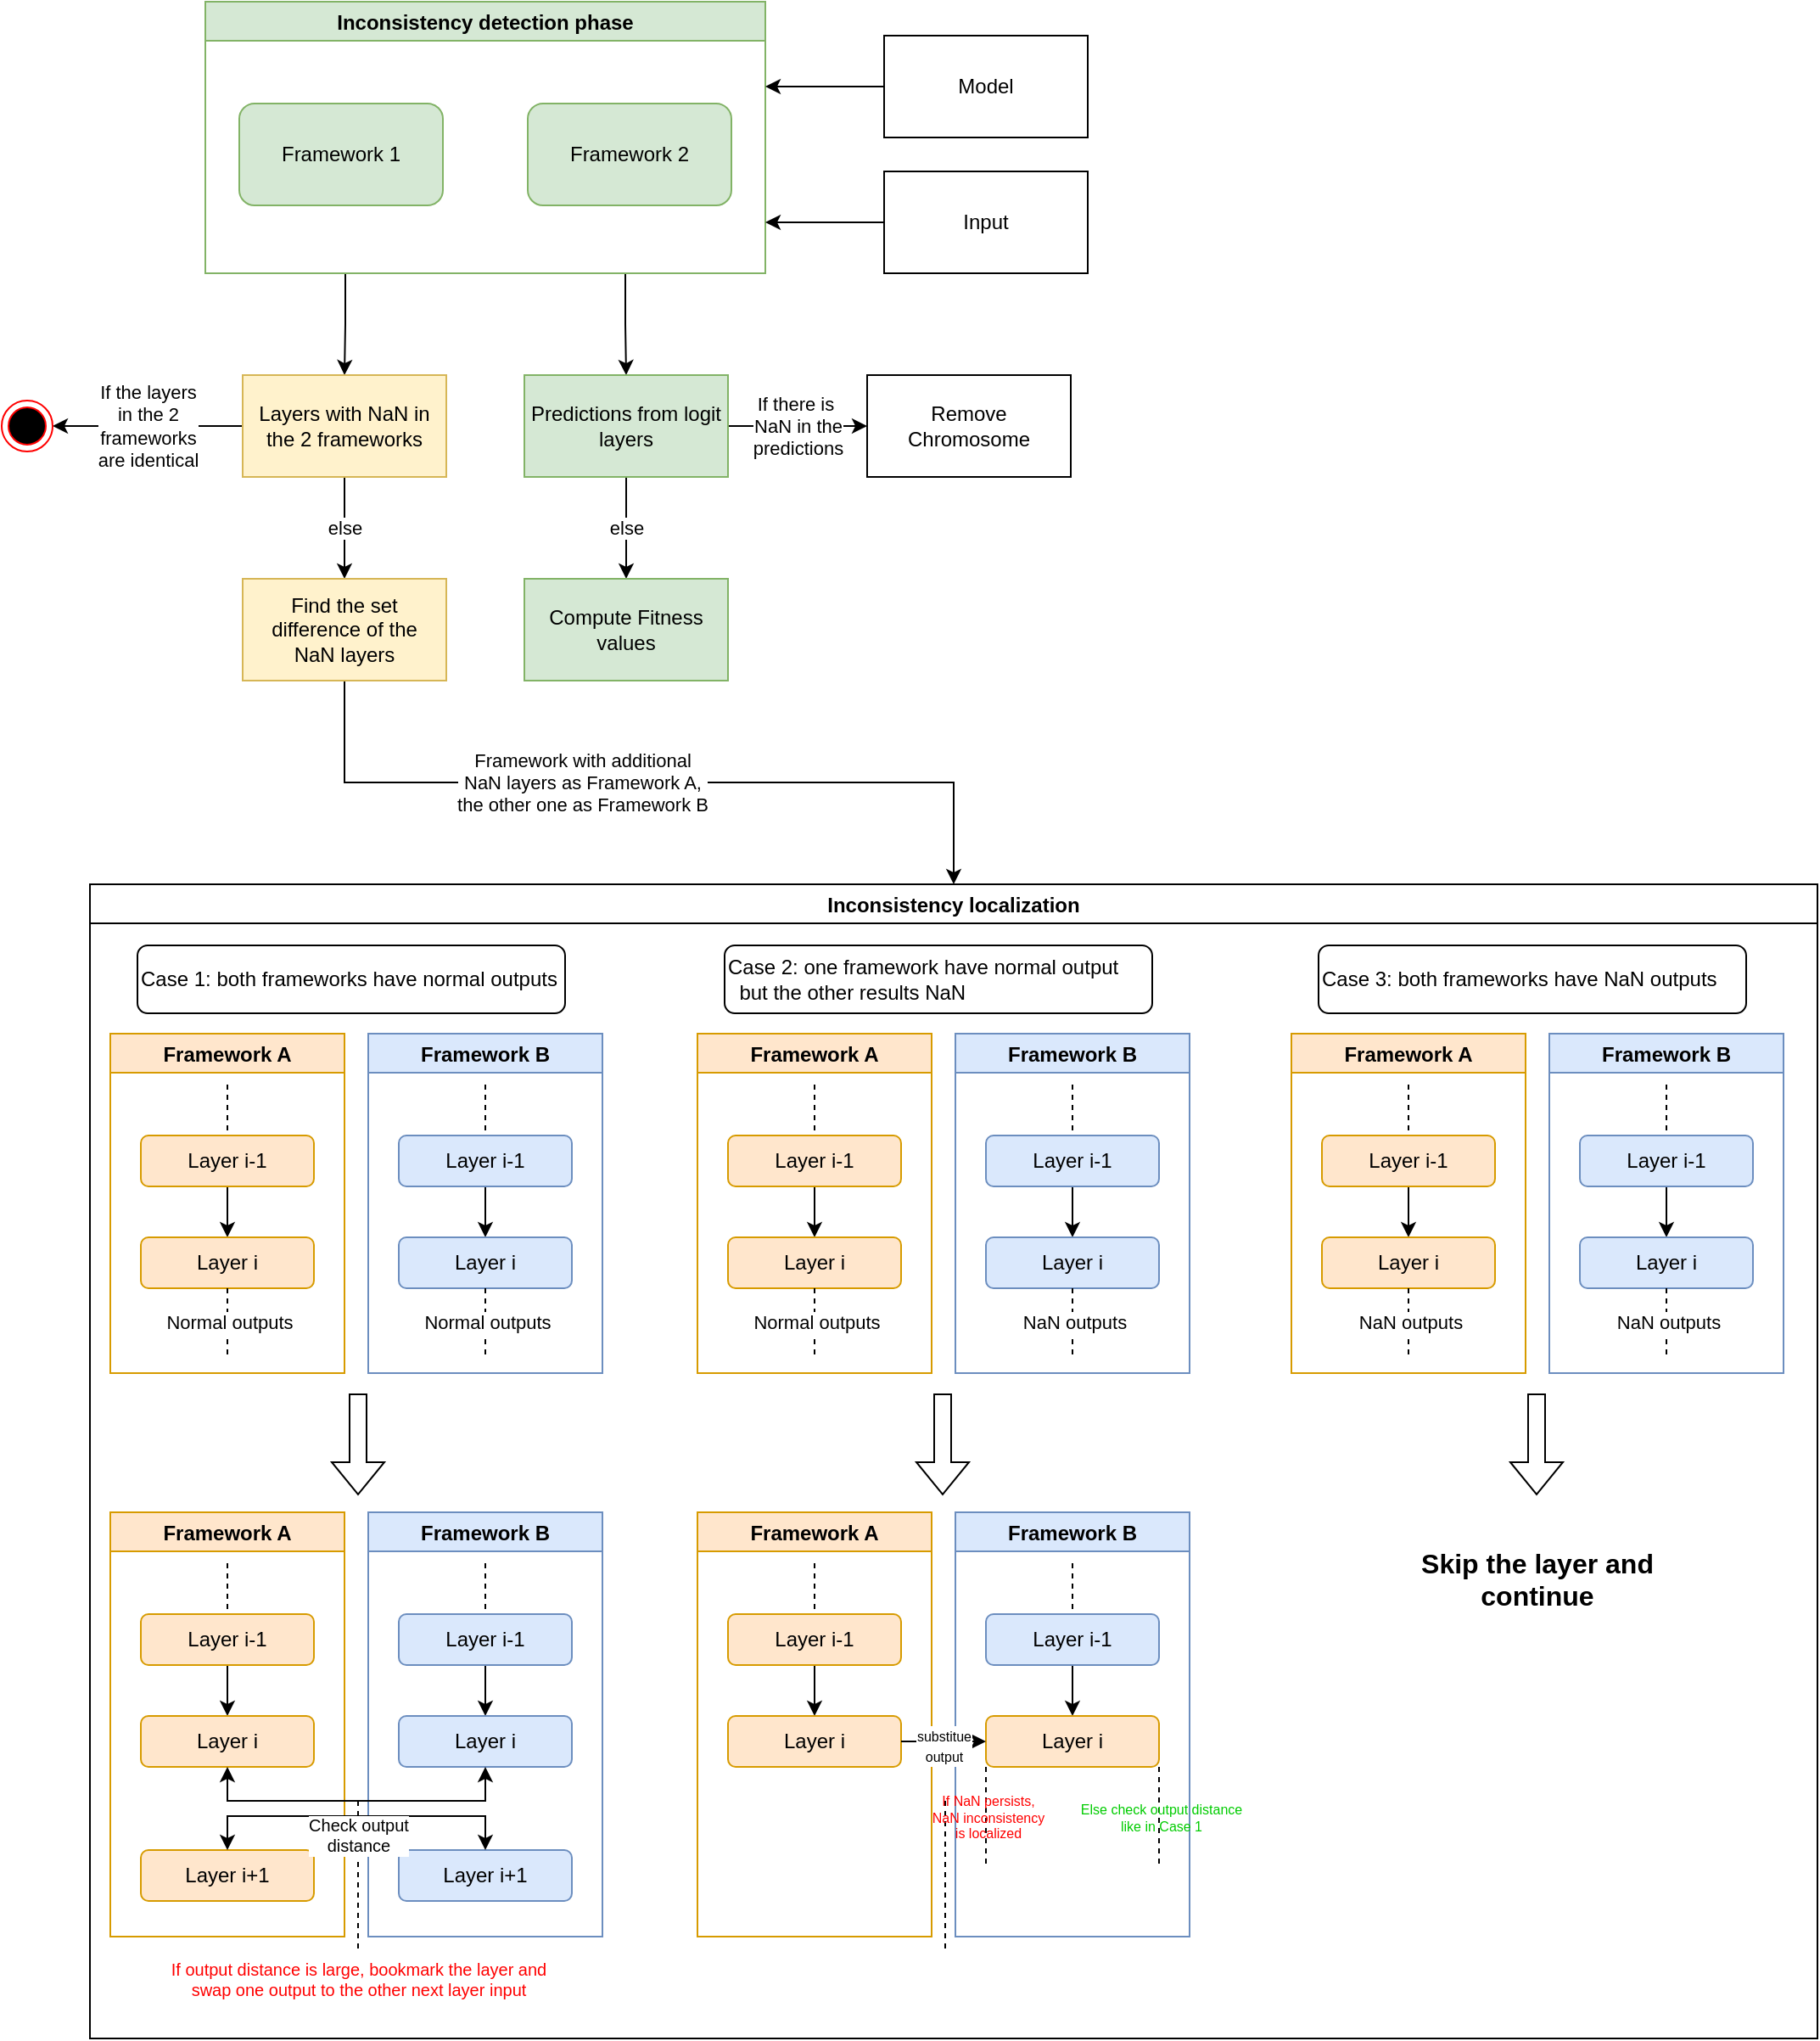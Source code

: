 <mxfile version="17.4.0" type="github">
  <diagram id="KMrJF5xkyydDern5e_y1" name="Page-1">
    <mxGraphModel dx="817" dy="554" grid="1" gridSize="10" guides="1" tooltips="1" connect="1" arrows="1" fold="1" page="1" pageScale="1" pageWidth="827" pageHeight="1169" math="0" shadow="0">
      <root>
        <mxCell id="0" />
        <mxCell id="1" parent="0" />
        <mxCell id="ZWeKVcOg7MyMfSJs-o2y-11" value="Inconsistency localization" style="swimlane;" parent="1" vertex="1">
          <mxGeometry x="72" y="570" width="1018" height="680" as="geometry" />
        </mxCell>
        <mxCell id="ZWeKVcOg7MyMfSJs-o2y-54" value="Framework A" style="swimlane;labelBackgroundColor=none;labelBorderColor=none;fillColor=#ffe6cc;strokeColor=#d79b00;" parent="ZWeKVcOg7MyMfSJs-o2y-11" vertex="1">
          <mxGeometry x="12" y="88" width="138" height="200" as="geometry" />
        </mxCell>
        <mxCell id="ZWeKVcOg7MyMfSJs-o2y-63" style="edgeStyle=orthogonalEdgeStyle;rounded=0;orthogonalLoop=1;jettySize=auto;html=1;entryX=0.5;entryY=0;entryDx=0;entryDy=0;endArrow=none;endFill=0;dashed=1;" parent="ZWeKVcOg7MyMfSJs-o2y-54" target="ZWeKVcOg7MyMfSJs-o2y-58" edge="1">
          <mxGeometry relative="1" as="geometry">
            <mxPoint x="69" y="30" as="sourcePoint" />
          </mxGeometry>
        </mxCell>
        <mxCell id="ZWeKVcOg7MyMfSJs-o2y-65" style="edgeStyle=orthogonalEdgeStyle;rounded=0;orthogonalLoop=1;jettySize=auto;html=1;endArrow=classic;endFill=1;" parent="ZWeKVcOg7MyMfSJs-o2y-54" source="ZWeKVcOg7MyMfSJs-o2y-58" target="ZWeKVcOg7MyMfSJs-o2y-59" edge="1">
          <mxGeometry relative="1" as="geometry" />
        </mxCell>
        <mxCell id="ZWeKVcOg7MyMfSJs-o2y-58" value="Layer i-1" style="rounded=1;whiteSpace=wrap;html=1;labelBackgroundColor=none;labelBorderColor=none;fillColor=#ffe6cc;strokeColor=#d79b00;" parent="ZWeKVcOg7MyMfSJs-o2y-54" vertex="1">
          <mxGeometry x="18" y="60" width="102" height="30" as="geometry" />
        </mxCell>
        <mxCell id="ZWeKVcOg7MyMfSJs-o2y-59" value="Layer i" style="rounded=1;whiteSpace=wrap;html=1;labelBackgroundColor=none;labelBorderColor=none;fillColor=#ffe6cc;strokeColor=#d79b00;" parent="ZWeKVcOg7MyMfSJs-o2y-54" vertex="1">
          <mxGeometry x="18" y="120" width="102" height="30" as="geometry" />
        </mxCell>
        <mxCell id="ZWeKVcOg7MyMfSJs-o2y-94" value="" style="shape=flexArrow;endArrow=classic;html=1;rounded=0;fontSize=10;" parent="ZWeKVcOg7MyMfSJs-o2y-11" edge="1">
          <mxGeometry width="50" height="50" relative="1" as="geometry">
            <mxPoint x="158" y="300" as="sourcePoint" />
            <mxPoint x="158" y="360" as="targetPoint" />
          </mxGeometry>
        </mxCell>
        <mxCell id="n7mDoR5MaPQhv6rX2TrS-33" value="Framework B" style="swimlane;labelBackgroundColor=none;labelBorderColor=none;fillColor=#dae8fc;strokeColor=#6c8ebf;" vertex="1" parent="ZWeKVcOg7MyMfSJs-o2y-11">
          <mxGeometry x="164" y="88" width="138" height="200" as="geometry" />
        </mxCell>
        <mxCell id="n7mDoR5MaPQhv6rX2TrS-34" style="edgeStyle=orthogonalEdgeStyle;rounded=0;orthogonalLoop=1;jettySize=auto;html=1;entryX=0.5;entryY=0;entryDx=0;entryDy=0;endArrow=none;endFill=0;dashed=1;" edge="1" parent="n7mDoR5MaPQhv6rX2TrS-33" target="n7mDoR5MaPQhv6rX2TrS-36">
          <mxGeometry relative="1" as="geometry">
            <mxPoint x="69" y="30" as="sourcePoint" />
          </mxGeometry>
        </mxCell>
        <mxCell id="n7mDoR5MaPQhv6rX2TrS-35" style="edgeStyle=orthogonalEdgeStyle;rounded=0;orthogonalLoop=1;jettySize=auto;html=1;endArrow=classic;endFill=1;" edge="1" parent="n7mDoR5MaPQhv6rX2TrS-33" source="n7mDoR5MaPQhv6rX2TrS-36" target="n7mDoR5MaPQhv6rX2TrS-37">
          <mxGeometry relative="1" as="geometry" />
        </mxCell>
        <mxCell id="n7mDoR5MaPQhv6rX2TrS-36" value="Layer i-1" style="rounded=1;whiteSpace=wrap;html=1;labelBackgroundColor=none;labelBorderColor=none;fillColor=#dae8fc;strokeColor=#6c8ebf;" vertex="1" parent="n7mDoR5MaPQhv6rX2TrS-33">
          <mxGeometry x="18" y="60" width="102" height="30" as="geometry" />
        </mxCell>
        <mxCell id="n7mDoR5MaPQhv6rX2TrS-37" value="Layer i" style="rounded=1;whiteSpace=wrap;html=1;labelBackgroundColor=none;labelBorderColor=none;fillColor=#dae8fc;strokeColor=#6c8ebf;" vertex="1" parent="n7mDoR5MaPQhv6rX2TrS-33">
          <mxGeometry x="18" y="120" width="102" height="30" as="geometry" />
        </mxCell>
        <mxCell id="n7mDoR5MaPQhv6rX2TrS-39" value="Case 1: both frameworks have normal outputs&amp;nbsp;" style="rounded=1;whiteSpace=wrap;html=1;align=left;" vertex="1" parent="ZWeKVcOg7MyMfSJs-o2y-11">
          <mxGeometry x="28" y="36" width="252" height="40" as="geometry" />
        </mxCell>
        <mxCell id="n7mDoR5MaPQhv6rX2TrS-68" value="Framework A" style="swimlane;labelBackgroundColor=none;labelBorderColor=none;fillColor=#ffe6cc;strokeColor=#d79b00;" vertex="1" parent="ZWeKVcOg7MyMfSJs-o2y-11">
          <mxGeometry x="12" y="370" width="138" height="250" as="geometry" />
        </mxCell>
        <mxCell id="n7mDoR5MaPQhv6rX2TrS-69" style="edgeStyle=orthogonalEdgeStyle;rounded=0;orthogonalLoop=1;jettySize=auto;html=1;entryX=0.5;entryY=0;entryDx=0;entryDy=0;endArrow=none;endFill=0;dashed=1;" edge="1" parent="n7mDoR5MaPQhv6rX2TrS-68" target="n7mDoR5MaPQhv6rX2TrS-71">
          <mxGeometry relative="1" as="geometry">
            <mxPoint x="69" y="30" as="sourcePoint" />
          </mxGeometry>
        </mxCell>
        <mxCell id="n7mDoR5MaPQhv6rX2TrS-70" style="edgeStyle=orthogonalEdgeStyle;rounded=0;orthogonalLoop=1;jettySize=auto;html=1;endArrow=classic;endFill=1;" edge="1" parent="n7mDoR5MaPQhv6rX2TrS-68" source="n7mDoR5MaPQhv6rX2TrS-71" target="n7mDoR5MaPQhv6rX2TrS-72">
          <mxGeometry relative="1" as="geometry" />
        </mxCell>
        <mxCell id="n7mDoR5MaPQhv6rX2TrS-71" value="Layer i-1" style="rounded=1;whiteSpace=wrap;html=1;labelBackgroundColor=none;labelBorderColor=none;fillColor=#ffe6cc;strokeColor=#d79b00;" vertex="1" parent="n7mDoR5MaPQhv6rX2TrS-68">
          <mxGeometry x="18" y="60" width="102" height="30" as="geometry" />
        </mxCell>
        <mxCell id="n7mDoR5MaPQhv6rX2TrS-72" value="Layer i" style="rounded=1;whiteSpace=wrap;html=1;labelBackgroundColor=none;labelBorderColor=none;fillColor=#ffe6cc;strokeColor=#d79b00;" vertex="1" parent="n7mDoR5MaPQhv6rX2TrS-68">
          <mxGeometry x="18" y="120" width="102" height="30" as="geometry" />
        </mxCell>
        <mxCell id="n7mDoR5MaPQhv6rX2TrS-94" value="Layer i+1" style="rounded=1;whiteSpace=wrap;html=1;labelBackgroundColor=none;labelBorderColor=none;fillColor=#ffe6cc;strokeColor=#d79b00;" vertex="1" parent="n7mDoR5MaPQhv6rX2TrS-68">
          <mxGeometry x="18" y="199" width="102" height="30" as="geometry" />
        </mxCell>
        <mxCell id="n7mDoR5MaPQhv6rX2TrS-73" value="Framework B" style="swimlane;labelBackgroundColor=none;labelBorderColor=none;fillColor=#dae8fc;strokeColor=#6c8ebf;" vertex="1" parent="ZWeKVcOg7MyMfSJs-o2y-11">
          <mxGeometry x="164" y="370" width="138" height="250" as="geometry" />
        </mxCell>
        <mxCell id="n7mDoR5MaPQhv6rX2TrS-74" style="edgeStyle=orthogonalEdgeStyle;rounded=0;orthogonalLoop=1;jettySize=auto;html=1;entryX=0.5;entryY=0;entryDx=0;entryDy=0;endArrow=none;endFill=0;dashed=1;" edge="1" parent="n7mDoR5MaPQhv6rX2TrS-73" target="n7mDoR5MaPQhv6rX2TrS-76">
          <mxGeometry relative="1" as="geometry">
            <mxPoint x="69" y="30" as="sourcePoint" />
          </mxGeometry>
        </mxCell>
        <mxCell id="n7mDoR5MaPQhv6rX2TrS-75" style="edgeStyle=orthogonalEdgeStyle;rounded=0;orthogonalLoop=1;jettySize=auto;html=1;endArrow=classic;endFill=1;" edge="1" parent="n7mDoR5MaPQhv6rX2TrS-73" source="n7mDoR5MaPQhv6rX2TrS-76" target="n7mDoR5MaPQhv6rX2TrS-77">
          <mxGeometry relative="1" as="geometry" />
        </mxCell>
        <mxCell id="n7mDoR5MaPQhv6rX2TrS-76" value="Layer i-1" style="rounded=1;whiteSpace=wrap;html=1;labelBackgroundColor=none;labelBorderColor=none;fillColor=#dae8fc;strokeColor=#6c8ebf;" vertex="1" parent="n7mDoR5MaPQhv6rX2TrS-73">
          <mxGeometry x="18" y="60" width="102" height="30" as="geometry" />
        </mxCell>
        <mxCell id="n7mDoR5MaPQhv6rX2TrS-77" value="Layer i" style="rounded=1;whiteSpace=wrap;html=1;labelBackgroundColor=none;labelBorderColor=none;fillColor=#dae8fc;strokeColor=#6c8ebf;" vertex="1" parent="n7mDoR5MaPQhv6rX2TrS-73">
          <mxGeometry x="18" y="120" width="102" height="30" as="geometry" />
        </mxCell>
        <mxCell id="n7mDoR5MaPQhv6rX2TrS-87" value="Layer i+1" style="rounded=1;whiteSpace=wrap;html=1;labelBackgroundColor=none;labelBorderColor=none;fillColor=#dae8fc;strokeColor=#6c8ebf;" vertex="1" parent="n7mDoR5MaPQhv6rX2TrS-73">
          <mxGeometry x="18" y="199" width="102" height="30" as="geometry" />
        </mxCell>
        <mxCell id="n7mDoR5MaPQhv6rX2TrS-81" style="edgeStyle=orthogonalEdgeStyle;rounded=0;orthogonalLoop=1;jettySize=auto;html=1;exitX=0.5;exitY=1;exitDx=0;exitDy=0;entryX=0.5;entryY=1;entryDx=0;entryDy=0;labelBackgroundColor=none;fontSize=9;startArrow=classic;startFill=1;" edge="1" parent="ZWeKVcOg7MyMfSJs-o2y-11" source="n7mDoR5MaPQhv6rX2TrS-72" target="n7mDoR5MaPQhv6rX2TrS-77">
          <mxGeometry relative="1" as="geometry" />
        </mxCell>
        <mxCell id="n7mDoR5MaPQhv6rX2TrS-85" value="&lt;font color=&quot;#ff0000&quot;&gt;If output distance is large, bookmark the layer and&lt;br&gt;swap one output to the other next layer input&lt;/font&gt;" style="text;html=1;strokeColor=none;fillColor=none;align=center;verticalAlign=middle;whiteSpace=wrap;rounded=0;fontSize=10;" vertex="1" parent="ZWeKVcOg7MyMfSJs-o2y-11">
          <mxGeometry x="41.5" y="630" width="233" height="30" as="geometry" />
        </mxCell>
        <mxCell id="n7mDoR5MaPQhv6rX2TrS-95" style="edgeStyle=orthogonalEdgeStyle;rounded=0;orthogonalLoop=1;jettySize=auto;html=1;exitX=0.5;exitY=0;exitDx=0;exitDy=0;entryX=0.5;entryY=0;entryDx=0;entryDy=0;labelBackgroundColor=none;fontSize=10;fontColor=#FF0000;startArrow=classic;startFill=1;endArrow=classic;endFill=1;" edge="1" parent="ZWeKVcOg7MyMfSJs-o2y-11" source="n7mDoR5MaPQhv6rX2TrS-94" target="n7mDoR5MaPQhv6rX2TrS-87">
          <mxGeometry relative="1" as="geometry" />
        </mxCell>
        <mxCell id="n7mDoR5MaPQhv6rX2TrS-96" value="Framework A" style="swimlane;labelBackgroundColor=none;labelBorderColor=none;fillColor=#ffe6cc;strokeColor=#d79b00;" vertex="1" parent="ZWeKVcOg7MyMfSJs-o2y-11">
          <mxGeometry x="358" y="88" width="138" height="200" as="geometry" />
        </mxCell>
        <mxCell id="n7mDoR5MaPQhv6rX2TrS-97" style="edgeStyle=orthogonalEdgeStyle;rounded=0;orthogonalLoop=1;jettySize=auto;html=1;entryX=0.5;entryY=0;entryDx=0;entryDy=0;endArrow=none;endFill=0;dashed=1;" edge="1" parent="n7mDoR5MaPQhv6rX2TrS-96" target="n7mDoR5MaPQhv6rX2TrS-99">
          <mxGeometry relative="1" as="geometry">
            <mxPoint x="69" y="30" as="sourcePoint" />
          </mxGeometry>
        </mxCell>
        <mxCell id="n7mDoR5MaPQhv6rX2TrS-98" style="edgeStyle=orthogonalEdgeStyle;rounded=0;orthogonalLoop=1;jettySize=auto;html=1;endArrow=classic;endFill=1;" edge="1" parent="n7mDoR5MaPQhv6rX2TrS-96" source="n7mDoR5MaPQhv6rX2TrS-99" target="n7mDoR5MaPQhv6rX2TrS-100">
          <mxGeometry relative="1" as="geometry" />
        </mxCell>
        <mxCell id="n7mDoR5MaPQhv6rX2TrS-99" value="Layer i-1" style="rounded=1;whiteSpace=wrap;html=1;labelBackgroundColor=none;labelBorderColor=none;fillColor=#ffe6cc;strokeColor=#d79b00;" vertex="1" parent="n7mDoR5MaPQhv6rX2TrS-96">
          <mxGeometry x="18" y="60" width="102" height="30" as="geometry" />
        </mxCell>
        <mxCell id="n7mDoR5MaPQhv6rX2TrS-100" value="Layer i" style="rounded=1;whiteSpace=wrap;html=1;labelBackgroundColor=none;labelBorderColor=none;fillColor=#ffe6cc;strokeColor=#d79b00;" vertex="1" parent="n7mDoR5MaPQhv6rX2TrS-96">
          <mxGeometry x="18" y="120" width="102" height="30" as="geometry" />
        </mxCell>
        <mxCell id="n7mDoR5MaPQhv6rX2TrS-102" value="Framework B" style="swimlane;labelBackgroundColor=none;labelBorderColor=none;fillColor=#dae8fc;strokeColor=#6c8ebf;" vertex="1" parent="ZWeKVcOg7MyMfSJs-o2y-11">
          <mxGeometry x="510" y="88" width="138" height="200" as="geometry" />
        </mxCell>
        <mxCell id="n7mDoR5MaPQhv6rX2TrS-103" style="edgeStyle=orthogonalEdgeStyle;rounded=0;orthogonalLoop=1;jettySize=auto;html=1;entryX=0.5;entryY=0;entryDx=0;entryDy=0;endArrow=none;endFill=0;dashed=1;" edge="1" parent="n7mDoR5MaPQhv6rX2TrS-102" target="n7mDoR5MaPQhv6rX2TrS-105">
          <mxGeometry relative="1" as="geometry">
            <mxPoint x="69" y="30" as="sourcePoint" />
          </mxGeometry>
        </mxCell>
        <mxCell id="n7mDoR5MaPQhv6rX2TrS-104" style="edgeStyle=orthogonalEdgeStyle;rounded=0;orthogonalLoop=1;jettySize=auto;html=1;endArrow=classic;endFill=1;" edge="1" parent="n7mDoR5MaPQhv6rX2TrS-102" source="n7mDoR5MaPQhv6rX2TrS-105" target="n7mDoR5MaPQhv6rX2TrS-106">
          <mxGeometry relative="1" as="geometry" />
        </mxCell>
        <mxCell id="n7mDoR5MaPQhv6rX2TrS-105" value="Layer i-1" style="rounded=1;whiteSpace=wrap;html=1;labelBackgroundColor=none;labelBorderColor=none;fillColor=#dae8fc;strokeColor=#6c8ebf;" vertex="1" parent="n7mDoR5MaPQhv6rX2TrS-102">
          <mxGeometry x="18" y="60" width="102" height="30" as="geometry" />
        </mxCell>
        <mxCell id="n7mDoR5MaPQhv6rX2TrS-106" value="Layer i" style="rounded=1;whiteSpace=wrap;html=1;labelBackgroundColor=none;labelBorderColor=none;fillColor=#dae8fc;strokeColor=#6c8ebf;" vertex="1" parent="n7mDoR5MaPQhv6rX2TrS-102">
          <mxGeometry x="18" y="120" width="102" height="30" as="geometry" />
        </mxCell>
        <mxCell id="n7mDoR5MaPQhv6rX2TrS-107" value="Case 2: one framework have normal output &lt;span style=&quot;white-space: pre&quot;&gt;	&lt;br/&gt;&lt;/span&gt;&lt;span style=&quot;white-space: pre&quot;&gt;	&lt;span style=&quot;white-space: pre&quot;&gt;	&lt;/span&gt;&lt;/span&gt;but the other results NaN" style="rounded=1;whiteSpace=wrap;html=1;align=left;" vertex="1" parent="ZWeKVcOg7MyMfSJs-o2y-11">
          <mxGeometry x="374" y="36" width="252" height="40" as="geometry" />
        </mxCell>
        <mxCell id="n7mDoR5MaPQhv6rX2TrS-108" value="Framework A" style="swimlane;labelBackgroundColor=none;labelBorderColor=none;fillColor=#ffe6cc;strokeColor=#d79b00;" vertex="1" parent="ZWeKVcOg7MyMfSJs-o2y-11">
          <mxGeometry x="358" y="370" width="138" height="250" as="geometry" />
        </mxCell>
        <mxCell id="n7mDoR5MaPQhv6rX2TrS-109" style="edgeStyle=orthogonalEdgeStyle;rounded=0;orthogonalLoop=1;jettySize=auto;html=1;entryX=0.5;entryY=0;entryDx=0;entryDy=0;endArrow=none;endFill=0;dashed=1;" edge="1" parent="n7mDoR5MaPQhv6rX2TrS-108" target="n7mDoR5MaPQhv6rX2TrS-111">
          <mxGeometry relative="1" as="geometry">
            <mxPoint x="69" y="30" as="sourcePoint" />
          </mxGeometry>
        </mxCell>
        <mxCell id="n7mDoR5MaPQhv6rX2TrS-110" style="edgeStyle=orthogonalEdgeStyle;rounded=0;orthogonalLoop=1;jettySize=auto;html=1;endArrow=classic;endFill=1;" edge="1" parent="n7mDoR5MaPQhv6rX2TrS-108" source="n7mDoR5MaPQhv6rX2TrS-111" target="n7mDoR5MaPQhv6rX2TrS-112">
          <mxGeometry relative="1" as="geometry" />
        </mxCell>
        <mxCell id="n7mDoR5MaPQhv6rX2TrS-111" value="Layer i-1" style="rounded=1;whiteSpace=wrap;html=1;labelBackgroundColor=none;labelBorderColor=none;fillColor=#ffe6cc;strokeColor=#d79b00;" vertex="1" parent="n7mDoR5MaPQhv6rX2TrS-108">
          <mxGeometry x="18" y="60" width="102" height="30" as="geometry" />
        </mxCell>
        <mxCell id="n7mDoR5MaPQhv6rX2TrS-112" value="Layer i" style="rounded=1;whiteSpace=wrap;html=1;labelBackgroundColor=none;labelBorderColor=none;fillColor=#ffe6cc;strokeColor=#d79b00;" vertex="1" parent="n7mDoR5MaPQhv6rX2TrS-108">
          <mxGeometry x="18" y="120" width="102" height="30" as="geometry" />
        </mxCell>
        <mxCell id="n7mDoR5MaPQhv6rX2TrS-114" value="Framework B" style="swimlane;labelBackgroundColor=none;labelBorderColor=none;fillColor=#dae8fc;strokeColor=#6c8ebf;" vertex="1" parent="ZWeKVcOg7MyMfSJs-o2y-11">
          <mxGeometry x="510" y="370" width="138" height="250" as="geometry" />
        </mxCell>
        <mxCell id="n7mDoR5MaPQhv6rX2TrS-115" style="edgeStyle=orthogonalEdgeStyle;rounded=0;orthogonalLoop=1;jettySize=auto;html=1;entryX=0.5;entryY=0;entryDx=0;entryDy=0;endArrow=none;endFill=0;dashed=1;" edge="1" parent="n7mDoR5MaPQhv6rX2TrS-114" target="n7mDoR5MaPQhv6rX2TrS-117">
          <mxGeometry relative="1" as="geometry">
            <mxPoint x="69" y="30" as="sourcePoint" />
          </mxGeometry>
        </mxCell>
        <mxCell id="n7mDoR5MaPQhv6rX2TrS-116" style="edgeStyle=orthogonalEdgeStyle;rounded=0;orthogonalLoop=1;jettySize=auto;html=1;endArrow=classic;endFill=1;" edge="1" parent="n7mDoR5MaPQhv6rX2TrS-114" source="n7mDoR5MaPQhv6rX2TrS-117" target="n7mDoR5MaPQhv6rX2TrS-118">
          <mxGeometry relative="1" as="geometry" />
        </mxCell>
        <mxCell id="n7mDoR5MaPQhv6rX2TrS-117" value="Layer i-1" style="rounded=1;whiteSpace=wrap;html=1;labelBackgroundColor=none;labelBorderColor=none;fillColor=#dae8fc;strokeColor=#6c8ebf;" vertex="1" parent="n7mDoR5MaPQhv6rX2TrS-114">
          <mxGeometry x="18" y="60" width="102" height="30" as="geometry" />
        </mxCell>
        <mxCell id="n7mDoR5MaPQhv6rX2TrS-118" value="Layer i" style="rounded=1;whiteSpace=wrap;html=1;labelBackgroundColor=none;labelBorderColor=none;fillColor=#ffe6cc;strokeColor=#d79b00;" vertex="1" parent="n7mDoR5MaPQhv6rX2TrS-114">
          <mxGeometry x="18" y="120" width="102" height="30" as="geometry" />
        </mxCell>
        <mxCell id="n7mDoR5MaPQhv6rX2TrS-127" style="edgeStyle=orthogonalEdgeStyle;rounded=0;orthogonalLoop=1;jettySize=auto;html=1;labelBackgroundColor=none;fontSize=10;fontColor=#FF0000;startArrow=classic;startFill=1;endArrow=none;endFill=0;" edge="1" parent="ZWeKVcOg7MyMfSJs-o2y-11" source="n7mDoR5MaPQhv6rX2TrS-118" target="n7mDoR5MaPQhv6rX2TrS-112">
          <mxGeometry relative="1" as="geometry" />
        </mxCell>
        <mxCell id="n7mDoR5MaPQhv6rX2TrS-128" value="&lt;font color=&quot;#000000&quot; style=&quot;font-size: 8px&quot;&gt;substitue&lt;br&gt;output&lt;/font&gt;" style="edgeLabel;html=1;align=center;verticalAlign=middle;resizable=0;points=[];fontSize=10;fontColor=#FF0000;" vertex="1" connectable="0" parent="n7mDoR5MaPQhv6rX2TrS-127">
          <mxGeometry y="2" relative="1" as="geometry">
            <mxPoint as="offset" />
          </mxGeometry>
        </mxCell>
        <mxCell id="n7mDoR5MaPQhv6rX2TrS-132" value="" style="shape=flexArrow;endArrow=classic;html=1;rounded=0;fontSize=10;" edge="1" parent="ZWeKVcOg7MyMfSJs-o2y-11">
          <mxGeometry width="50" height="50" relative="1" as="geometry">
            <mxPoint x="502.5" y="300" as="sourcePoint" />
            <mxPoint x="502.5" y="360" as="targetPoint" />
          </mxGeometry>
        </mxCell>
        <mxCell id="n7mDoR5MaPQhv6rX2TrS-133" value="Framework A" style="swimlane;labelBackgroundColor=none;labelBorderColor=none;fillColor=#ffe6cc;strokeColor=#d79b00;" vertex="1" parent="ZWeKVcOg7MyMfSJs-o2y-11">
          <mxGeometry x="708" y="88" width="138" height="200" as="geometry" />
        </mxCell>
        <mxCell id="n7mDoR5MaPQhv6rX2TrS-134" style="edgeStyle=orthogonalEdgeStyle;rounded=0;orthogonalLoop=1;jettySize=auto;html=1;entryX=0.5;entryY=0;entryDx=0;entryDy=0;endArrow=none;endFill=0;dashed=1;" edge="1" parent="n7mDoR5MaPQhv6rX2TrS-133" target="n7mDoR5MaPQhv6rX2TrS-136">
          <mxGeometry relative="1" as="geometry">
            <mxPoint x="69" y="30" as="sourcePoint" />
          </mxGeometry>
        </mxCell>
        <mxCell id="n7mDoR5MaPQhv6rX2TrS-135" style="edgeStyle=orthogonalEdgeStyle;rounded=0;orthogonalLoop=1;jettySize=auto;html=1;endArrow=classic;endFill=1;" edge="1" parent="n7mDoR5MaPQhv6rX2TrS-133" source="n7mDoR5MaPQhv6rX2TrS-136" target="n7mDoR5MaPQhv6rX2TrS-137">
          <mxGeometry relative="1" as="geometry" />
        </mxCell>
        <mxCell id="n7mDoR5MaPQhv6rX2TrS-136" value="Layer i-1" style="rounded=1;whiteSpace=wrap;html=1;labelBackgroundColor=none;labelBorderColor=none;fillColor=#ffe6cc;strokeColor=#d79b00;" vertex="1" parent="n7mDoR5MaPQhv6rX2TrS-133">
          <mxGeometry x="18" y="60" width="102" height="30" as="geometry" />
        </mxCell>
        <mxCell id="n7mDoR5MaPQhv6rX2TrS-137" value="Layer i" style="rounded=1;whiteSpace=wrap;html=1;labelBackgroundColor=none;labelBorderColor=none;fillColor=#ffe6cc;strokeColor=#d79b00;" vertex="1" parent="n7mDoR5MaPQhv6rX2TrS-133">
          <mxGeometry x="18" y="120" width="102" height="30" as="geometry" />
        </mxCell>
        <mxCell id="n7mDoR5MaPQhv6rX2TrS-138" value="Framework B" style="swimlane;labelBackgroundColor=none;labelBorderColor=none;fillColor=#dae8fc;strokeColor=#6c8ebf;" vertex="1" parent="ZWeKVcOg7MyMfSJs-o2y-11">
          <mxGeometry x="860" y="88" width="138" height="200" as="geometry" />
        </mxCell>
        <mxCell id="n7mDoR5MaPQhv6rX2TrS-139" style="edgeStyle=orthogonalEdgeStyle;rounded=0;orthogonalLoop=1;jettySize=auto;html=1;entryX=0.5;entryY=0;entryDx=0;entryDy=0;endArrow=none;endFill=0;dashed=1;" edge="1" parent="n7mDoR5MaPQhv6rX2TrS-138" target="n7mDoR5MaPQhv6rX2TrS-141">
          <mxGeometry relative="1" as="geometry">
            <mxPoint x="69" y="30" as="sourcePoint" />
          </mxGeometry>
        </mxCell>
        <mxCell id="n7mDoR5MaPQhv6rX2TrS-140" style="edgeStyle=orthogonalEdgeStyle;rounded=0;orthogonalLoop=1;jettySize=auto;html=1;endArrow=classic;endFill=1;" edge="1" parent="n7mDoR5MaPQhv6rX2TrS-138" source="n7mDoR5MaPQhv6rX2TrS-141" target="n7mDoR5MaPQhv6rX2TrS-142">
          <mxGeometry relative="1" as="geometry" />
        </mxCell>
        <mxCell id="n7mDoR5MaPQhv6rX2TrS-141" value="Layer i-1" style="rounded=1;whiteSpace=wrap;html=1;labelBackgroundColor=none;labelBorderColor=none;fillColor=#dae8fc;strokeColor=#6c8ebf;" vertex="1" parent="n7mDoR5MaPQhv6rX2TrS-138">
          <mxGeometry x="18" y="60" width="102" height="30" as="geometry" />
        </mxCell>
        <mxCell id="n7mDoR5MaPQhv6rX2TrS-142" value="Layer i" style="rounded=1;whiteSpace=wrap;html=1;labelBackgroundColor=none;labelBorderColor=none;fillColor=#dae8fc;strokeColor=#6c8ebf;" vertex="1" parent="n7mDoR5MaPQhv6rX2TrS-138">
          <mxGeometry x="18" y="120" width="102" height="30" as="geometry" />
        </mxCell>
        <mxCell id="n7mDoR5MaPQhv6rX2TrS-143" value="Case 3: both frameworks have NaN outputs" style="rounded=1;whiteSpace=wrap;html=1;align=left;" vertex="1" parent="ZWeKVcOg7MyMfSJs-o2y-11">
          <mxGeometry x="724" y="36" width="252" height="40" as="geometry" />
        </mxCell>
        <mxCell id="n7mDoR5MaPQhv6rX2TrS-154" style="edgeStyle=orthogonalEdgeStyle;rounded=0;orthogonalLoop=1;jettySize=auto;html=1;labelBackgroundColor=none;fontSize=10;fontColor=#FF0000;startArrow=classic;startFill=1;endArrow=none;endFill=0;" edge="1" parent="ZWeKVcOg7MyMfSJs-o2y-11" source="n7mDoR5MaPQhv6rX2TrS-153">
          <mxGeometry relative="1" as="geometry">
            <mxPoint x="828" y="505" as="targetPoint" />
          </mxGeometry>
        </mxCell>
        <mxCell id="n7mDoR5MaPQhv6rX2TrS-155" value="&lt;font color=&quot;#000000&quot; style=&quot;font-size: 8px&quot;&gt;substitue&lt;br&gt;output&lt;/font&gt;" style="edgeLabel;html=1;align=center;verticalAlign=middle;resizable=0;points=[];fontSize=10;fontColor=#FF0000;" vertex="1" connectable="0" parent="n7mDoR5MaPQhv6rX2TrS-154">
          <mxGeometry y="2" relative="1" as="geometry">
            <mxPoint as="offset" />
          </mxGeometry>
        </mxCell>
        <mxCell id="n7mDoR5MaPQhv6rX2TrS-156" value="" style="shape=flexArrow;endArrow=classic;html=1;rounded=0;fontSize=10;" edge="1" parent="ZWeKVcOg7MyMfSJs-o2y-11">
          <mxGeometry width="50" height="50" relative="1" as="geometry">
            <mxPoint x="852.5" y="300" as="sourcePoint" />
            <mxPoint x="852.5" y="360" as="targetPoint" />
          </mxGeometry>
        </mxCell>
        <mxCell id="n7mDoR5MaPQhv6rX2TrS-157" value="NaN outputs" style="edgeStyle=orthogonalEdgeStyle;rounded=0;orthogonalLoop=1;jettySize=auto;html=1;endArrow=none;endFill=0;dashed=1;exitX=0.5;exitY=1;exitDx=0;exitDy=0;" edge="1" parent="ZWeKVcOg7MyMfSJs-o2y-11" source="n7mDoR5MaPQhv6rX2TrS-137">
          <mxGeometry relative="1" as="geometry">
            <mxPoint x="777" y="278" as="targetPoint" />
            <Array as="points" />
          </mxGeometry>
        </mxCell>
        <mxCell id="n7mDoR5MaPQhv6rX2TrS-158" value="NaN outputs" style="edgeStyle=orthogonalEdgeStyle;rounded=0;orthogonalLoop=1;jettySize=auto;html=1;endArrow=none;endFill=0;dashed=1;exitX=0.5;exitY=1;exitDx=0;exitDy=0;" edge="1" parent="ZWeKVcOg7MyMfSJs-o2y-11" source="n7mDoR5MaPQhv6rX2TrS-142">
          <mxGeometry relative="1" as="geometry">
            <mxPoint x="929" y="278" as="targetPoint" />
            <Array as="points" />
            <mxPoint x="787" y="280" as="sourcePoint" />
          </mxGeometry>
        </mxCell>
        <mxCell id="n7mDoR5MaPQhv6rX2TrS-163" value="&lt;h1&gt;&lt;font color=&quot;#000000&quot;&gt;Skip the layer and continue&lt;/font&gt;&lt;/h1&gt;" style="text;html=1;strokeColor=none;fillColor=none;spacing=5;spacingTop=-20;whiteSpace=wrap;overflow=hidden;rounded=0;fontSize=8;fontColor=#00CC00;align=center;" vertex="1" parent="ZWeKVcOg7MyMfSJs-o2y-11">
          <mxGeometry x="758" y="390" width="190" height="50" as="geometry" />
        </mxCell>
        <mxCell id="ZWeKVcOg7MyMfSJs-o2y-24" style="edgeStyle=orthogonalEdgeStyle;rounded=0;orthogonalLoop=1;jettySize=auto;html=1;exitX=0.25;exitY=1;exitDx=0;exitDy=0;entryX=0.5;entryY=0;entryDx=0;entryDy=0;" parent="1" source="ZWeKVcOg7MyMfSJs-o2y-16" target="ZWeKVcOg7MyMfSJs-o2y-25" edge="1">
          <mxGeometry relative="1" as="geometry">
            <mxPoint x="223" y="260" as="targetPoint" />
          </mxGeometry>
        </mxCell>
        <mxCell id="ZWeKVcOg7MyMfSJs-o2y-27" style="edgeStyle=orthogonalEdgeStyle;rounded=0;orthogonalLoop=1;jettySize=auto;html=1;exitX=0.75;exitY=1;exitDx=0;exitDy=0;entryX=0.5;entryY=0;entryDx=0;entryDy=0;" parent="1" source="ZWeKVcOg7MyMfSJs-o2y-16" target="ZWeKVcOg7MyMfSJs-o2y-26" edge="1">
          <mxGeometry relative="1" as="geometry" />
        </mxCell>
        <mxCell id="ZWeKVcOg7MyMfSJs-o2y-16" value="Inconsistency detection phase" style="swimlane;fillColor=#d5e8d4;strokeColor=#82b366;" parent="1" vertex="1">
          <mxGeometry x="140" y="50" width="330" height="160" as="geometry" />
        </mxCell>
        <mxCell id="ZWeKVcOg7MyMfSJs-o2y-17" value="Framework 1" style="rounded=1;whiteSpace=wrap;html=1;fillColor=#d5e8d4;strokeColor=#82b366;" parent="ZWeKVcOg7MyMfSJs-o2y-16" vertex="1">
          <mxGeometry x="20" y="60" width="120" height="60" as="geometry" />
        </mxCell>
        <mxCell id="ZWeKVcOg7MyMfSJs-o2y-18" value="Framework 2" style="rounded=1;whiteSpace=wrap;html=1;fillColor=#d5e8d4;strokeColor=#82b366;" parent="ZWeKVcOg7MyMfSJs-o2y-16" vertex="1">
          <mxGeometry x="190" y="60" width="120" height="60" as="geometry" />
        </mxCell>
        <mxCell id="ZWeKVcOg7MyMfSJs-o2y-21" style="edgeStyle=orthogonalEdgeStyle;rounded=0;orthogonalLoop=1;jettySize=auto;html=1;" parent="1" source="ZWeKVcOg7MyMfSJs-o2y-19" edge="1">
          <mxGeometry relative="1" as="geometry">
            <mxPoint x="470" y="100" as="targetPoint" />
          </mxGeometry>
        </mxCell>
        <mxCell id="ZWeKVcOg7MyMfSJs-o2y-19" value="Model" style="rounded=0;whiteSpace=wrap;html=1;" parent="1" vertex="1">
          <mxGeometry x="540" y="70" width="120" height="60" as="geometry" />
        </mxCell>
        <mxCell id="ZWeKVcOg7MyMfSJs-o2y-22" style="edgeStyle=orthogonalEdgeStyle;rounded=0;orthogonalLoop=1;jettySize=auto;html=1;" parent="1" source="ZWeKVcOg7MyMfSJs-o2y-20" edge="1">
          <mxGeometry relative="1" as="geometry">
            <mxPoint x="470" y="180" as="targetPoint" />
          </mxGeometry>
        </mxCell>
        <mxCell id="ZWeKVcOg7MyMfSJs-o2y-20" value="Input" style="rounded=0;whiteSpace=wrap;html=1;" parent="1" vertex="1">
          <mxGeometry x="540" y="150" width="120" height="60" as="geometry" />
        </mxCell>
        <mxCell id="ZWeKVcOg7MyMfSJs-o2y-36" value="" style="edgeStyle=orthogonalEdgeStyle;rounded=0;orthogonalLoop=1;jettySize=auto;html=1;entryX=0.5;entryY=0;entryDx=0;entryDy=0;" parent="1" source="ZWeKVcOg7MyMfSJs-o2y-25" target="ZWeKVcOg7MyMfSJs-o2y-43" edge="1">
          <mxGeometry relative="1" as="geometry">
            <mxPoint x="222" y="390" as="targetPoint" />
          </mxGeometry>
        </mxCell>
        <mxCell id="ZWeKVcOg7MyMfSJs-o2y-40" value="else" style="edgeLabel;html=1;align=center;verticalAlign=middle;resizable=0;points=[];" parent="ZWeKVcOg7MyMfSJs-o2y-36" vertex="1" connectable="0">
          <mxGeometry relative="1" as="geometry">
            <mxPoint as="offset" />
          </mxGeometry>
        </mxCell>
        <mxCell id="ZWeKVcOg7MyMfSJs-o2y-39" value="If the layers&lt;br&gt;in the 2&lt;br&gt;frameworks&lt;br&gt;are identical" style="edgeStyle=orthogonalEdgeStyle;rounded=0;orthogonalLoop=1;jettySize=auto;html=1;entryX=1;entryY=0.5;entryDx=0;entryDy=0;" parent="1" source="ZWeKVcOg7MyMfSJs-o2y-25" target="ZWeKVcOg7MyMfSJs-o2y-38" edge="1">
          <mxGeometry relative="1" as="geometry" />
        </mxCell>
        <mxCell id="ZWeKVcOg7MyMfSJs-o2y-25" value="Layers with NaN in the 2 frameworks" style="rounded=0;whiteSpace=wrap;html=1;fillColor=#fff2cc;strokeColor=#d6b656;" parent="1" vertex="1">
          <mxGeometry x="162" y="270" width="120" height="60" as="geometry" />
        </mxCell>
        <mxCell id="ZWeKVcOg7MyMfSJs-o2y-33" value="else" style="edgeStyle=orthogonalEdgeStyle;rounded=0;orthogonalLoop=1;jettySize=auto;html=1;" parent="1" source="ZWeKVcOg7MyMfSJs-o2y-26" target="ZWeKVcOg7MyMfSJs-o2y-32" edge="1">
          <mxGeometry relative="1" as="geometry" />
        </mxCell>
        <mxCell id="ZWeKVcOg7MyMfSJs-o2y-42" value="If there is&amp;nbsp;&lt;br&gt;NaN&amp;nbsp;in the &lt;br&gt;predictions" style="edgeStyle=orthogonalEdgeStyle;rounded=0;orthogonalLoop=1;jettySize=auto;html=1;entryX=0;entryY=0.5;entryDx=0;entryDy=0;" parent="1" source="ZWeKVcOg7MyMfSJs-o2y-26" target="ZWeKVcOg7MyMfSJs-o2y-47" edge="1">
          <mxGeometry relative="1" as="geometry">
            <mxPoint x="530" y="300" as="targetPoint" />
          </mxGeometry>
        </mxCell>
        <mxCell id="ZWeKVcOg7MyMfSJs-o2y-26" value="Predictions from logit layers" style="rounded=0;whiteSpace=wrap;html=1;fillColor=#d5e8d4;strokeColor=#82b366;" parent="1" vertex="1">
          <mxGeometry x="328" y="270" width="120" height="60" as="geometry" />
        </mxCell>
        <mxCell id="ZWeKVcOg7MyMfSJs-o2y-32" value="Compute Fitness values" style="whiteSpace=wrap;html=1;rounded=0;fillColor=#d5e8d4;strokeColor=#82b366;" parent="1" vertex="1">
          <mxGeometry x="328" y="390" width="120" height="60" as="geometry" />
        </mxCell>
        <mxCell id="ZWeKVcOg7MyMfSJs-o2y-38" value="" style="ellipse;html=1;shape=endState;fillColor=#000000;strokeColor=#ff0000;labelBackgroundColor=none;labelBorderColor=none;" parent="1" vertex="1">
          <mxGeometry x="20" y="285" width="30" height="30" as="geometry" />
        </mxCell>
        <mxCell id="ZWeKVcOg7MyMfSJs-o2y-44" value="Framework&amp;nbsp;with additional &lt;br&gt;NaN&amp;nbsp;layers as Framework A,&lt;br&gt;the other one as Framework B" style="edgeStyle=orthogonalEdgeStyle;rounded=0;orthogonalLoop=1;jettySize=auto;html=1;entryX=0.5;entryY=0;entryDx=0;entryDy=0;" parent="1" source="ZWeKVcOg7MyMfSJs-o2y-43" target="ZWeKVcOg7MyMfSJs-o2y-11" edge="1">
          <mxGeometry x="-0.167" relative="1" as="geometry">
            <mxPoint x="420" y="520" as="targetPoint" />
            <Array as="points" />
            <mxPoint as="offset" />
          </mxGeometry>
        </mxCell>
        <mxCell id="ZWeKVcOg7MyMfSJs-o2y-43" value="Find the set difference of the &lt;br&gt;NaN layers" style="rounded=0;whiteSpace=wrap;html=1;labelBackgroundColor=none;labelBorderColor=none;fillColor=#fff2cc;strokeColor=#d6b656;" parent="1" vertex="1">
          <mxGeometry x="162" y="390" width="120" height="60" as="geometry" />
        </mxCell>
        <mxCell id="ZWeKVcOg7MyMfSJs-o2y-47" value="Remove Chromosome" style="rounded=0;whiteSpace=wrap;html=1;labelBackgroundColor=none;labelBorderColor=none;" parent="1" vertex="1">
          <mxGeometry x="530" y="270" width="120" height="60" as="geometry" />
        </mxCell>
        <mxCell id="ZWeKVcOg7MyMfSJs-o2y-68" value="Normal outputs" style="edgeStyle=orthogonalEdgeStyle;rounded=0;orthogonalLoop=1;jettySize=auto;html=1;endArrow=none;endFill=0;dashed=1;exitX=0.5;exitY=1;exitDx=0;exitDy=0;" parent="1" source="ZWeKVcOg7MyMfSJs-o2y-59" edge="1">
          <mxGeometry relative="1" as="geometry">
            <mxPoint x="153" y="848" as="targetPoint" />
            <Array as="points" />
          </mxGeometry>
        </mxCell>
        <mxCell id="n7mDoR5MaPQhv6rX2TrS-38" value="Normal outputs" style="edgeStyle=orthogonalEdgeStyle;rounded=0;orthogonalLoop=1;jettySize=auto;html=1;endArrow=none;endFill=0;dashed=1;exitX=0.5;exitY=1;exitDx=0;exitDy=0;" edge="1" parent="1" source="n7mDoR5MaPQhv6rX2TrS-37">
          <mxGeometry relative="1" as="geometry">
            <mxPoint x="305" y="848" as="targetPoint" />
            <Array as="points" />
            <mxPoint x="163" y="850" as="sourcePoint" />
          </mxGeometry>
        </mxCell>
        <mxCell id="n7mDoR5MaPQhv6rX2TrS-82" value="" style="endArrow=none;html=1;rounded=0;labelBackgroundColor=none;fontSize=9;endFill=0;dashed=1;" edge="1" parent="1" target="n7mDoR5MaPQhv6rX2TrS-85">
          <mxGeometry width="50" height="50" relative="1" as="geometry">
            <mxPoint x="230" y="1110" as="sourcePoint" />
            <mxPoint x="230" y="1190" as="targetPoint" />
          </mxGeometry>
        </mxCell>
        <mxCell id="n7mDoR5MaPQhv6rX2TrS-83" value="&lt;font style=&quot;font-size: 10px&quot;&gt;Check output&lt;br&gt;distance&lt;/font&gt;" style="edgeLabel;html=1;align=center;verticalAlign=middle;resizable=0;points=[];fontSize=9;" vertex="1" connectable="0" parent="n7mDoR5MaPQhv6rX2TrS-82">
          <mxGeometry x="-0.5" y="-3" relative="1" as="geometry">
            <mxPoint x="3" y="-3" as="offset" />
          </mxGeometry>
        </mxCell>
        <mxCell id="n7mDoR5MaPQhv6rX2TrS-123" value="Normal outputs" style="edgeStyle=orthogonalEdgeStyle;rounded=0;orthogonalLoop=1;jettySize=auto;html=1;endArrow=none;endFill=0;dashed=1;exitX=0.5;exitY=1;exitDx=0;exitDy=0;" edge="1" source="n7mDoR5MaPQhv6rX2TrS-100" parent="1">
          <mxGeometry relative="1" as="geometry">
            <mxPoint x="499" y="848" as="targetPoint" />
            <Array as="points" />
          </mxGeometry>
        </mxCell>
        <mxCell id="n7mDoR5MaPQhv6rX2TrS-124" value="NaN outputs" style="edgeStyle=orthogonalEdgeStyle;rounded=0;orthogonalLoop=1;jettySize=auto;html=1;endArrow=none;endFill=0;dashed=1;exitX=0.5;exitY=1;exitDx=0;exitDy=0;" edge="1" source="n7mDoR5MaPQhv6rX2TrS-106" parent="1">
          <mxGeometry relative="1" as="geometry">
            <mxPoint x="651" y="848" as="targetPoint" />
            <Array as="points" />
            <mxPoint x="509" y="850" as="sourcePoint" />
          </mxGeometry>
        </mxCell>
        <mxCell id="n7mDoR5MaPQhv6rX2TrS-125" value="" style="endArrow=none;html=1;rounded=0;labelBackgroundColor=none;fontSize=9;endFill=0;dashed=1;" edge="1" parent="1">
          <mxGeometry width="50" height="50" relative="1" as="geometry">
            <mxPoint x="576" y="1110" as="sourcePoint" />
            <mxPoint x="576" y="1200" as="targetPoint" />
          </mxGeometry>
        </mxCell>
        <mxCell id="n7mDoR5MaPQhv6rX2TrS-129" value="&lt;font color=&quot;#ff0000&quot;&gt;If NaN persists,&lt;br&gt;NaN inconsistency&lt;br&gt;is localized&lt;/font&gt;" style="edgeStyle=orthogonalEdgeStyle;rounded=0;orthogonalLoop=1;jettySize=auto;html=1;exitX=0;exitY=1;exitDx=0;exitDy=0;labelBackgroundColor=none;fontSize=8;fontColor=#000000;startArrow=none;startFill=0;endArrow=none;endFill=0;dashed=1;" edge="1" parent="1" source="n7mDoR5MaPQhv6rX2TrS-118">
          <mxGeometry relative="1" as="geometry">
            <mxPoint x="600" y="1150" as="targetPoint" />
          </mxGeometry>
        </mxCell>
        <mxCell id="n7mDoR5MaPQhv6rX2TrS-130" value="&lt;font color=&quot;#00cc00&quot;&gt;Else check output distance&lt;br&gt;like in Case 1&lt;/font&gt;" style="edgeStyle=orthogonalEdgeStyle;rounded=0;orthogonalLoop=1;jettySize=auto;html=1;exitX=1;exitY=1;exitDx=0;exitDy=0;dashed=1;labelBackgroundColor=none;fontSize=8;fontColor=#FF0000;startArrow=none;startFill=0;endArrow=none;endFill=0;" edge="1" parent="1" source="n7mDoR5MaPQhv6rX2TrS-118">
          <mxGeometry relative="1" as="geometry">
            <mxPoint x="702" y="1150" as="targetPoint" />
          </mxGeometry>
        </mxCell>
      </root>
    </mxGraphModel>
  </diagram>
</mxfile>
